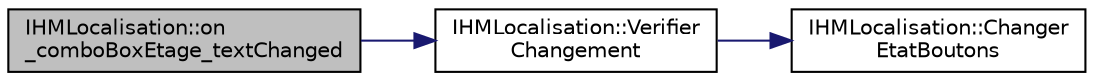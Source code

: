 digraph "IHMLocalisation::on_comboBoxEtage_textChanged"
{
 // LATEX_PDF_SIZE
  edge [fontname="Helvetica",fontsize="10",labelfontname="Helvetica",labelfontsize="10"];
  node [fontname="Helvetica",fontsize="10",shape=record];
  rankdir="LR";
  Node1 [label="IHMLocalisation::on\l_comboBoxEtage_textChanged",height=0.2,width=0.4,color="black", fillcolor="grey75", style="filled", fontcolor="black",tooltip=" "];
  Node1 -> Node2 [color="midnightblue",fontsize="10",style="solid",fontname="Helvetica"];
  Node2 [label="IHMLocalisation::Verifier\lChangement",height=0.2,width=0.4,color="black", fillcolor="white", style="filled",URL="$class_i_h_m_localisation.html#a29e2f806ffff80c13edd8cf1bd385026",tooltip=" "];
  Node2 -> Node3 [color="midnightblue",fontsize="10",style="solid",fontname="Helvetica"];
  Node3 [label="IHMLocalisation::Changer\lEtatBoutons",height=0.2,width=0.4,color="black", fillcolor="white", style="filled",URL="$class_i_h_m_localisation.html#a7d48d2dac7f88d1bea43b67c261da7ac",tooltip=" "];
}
